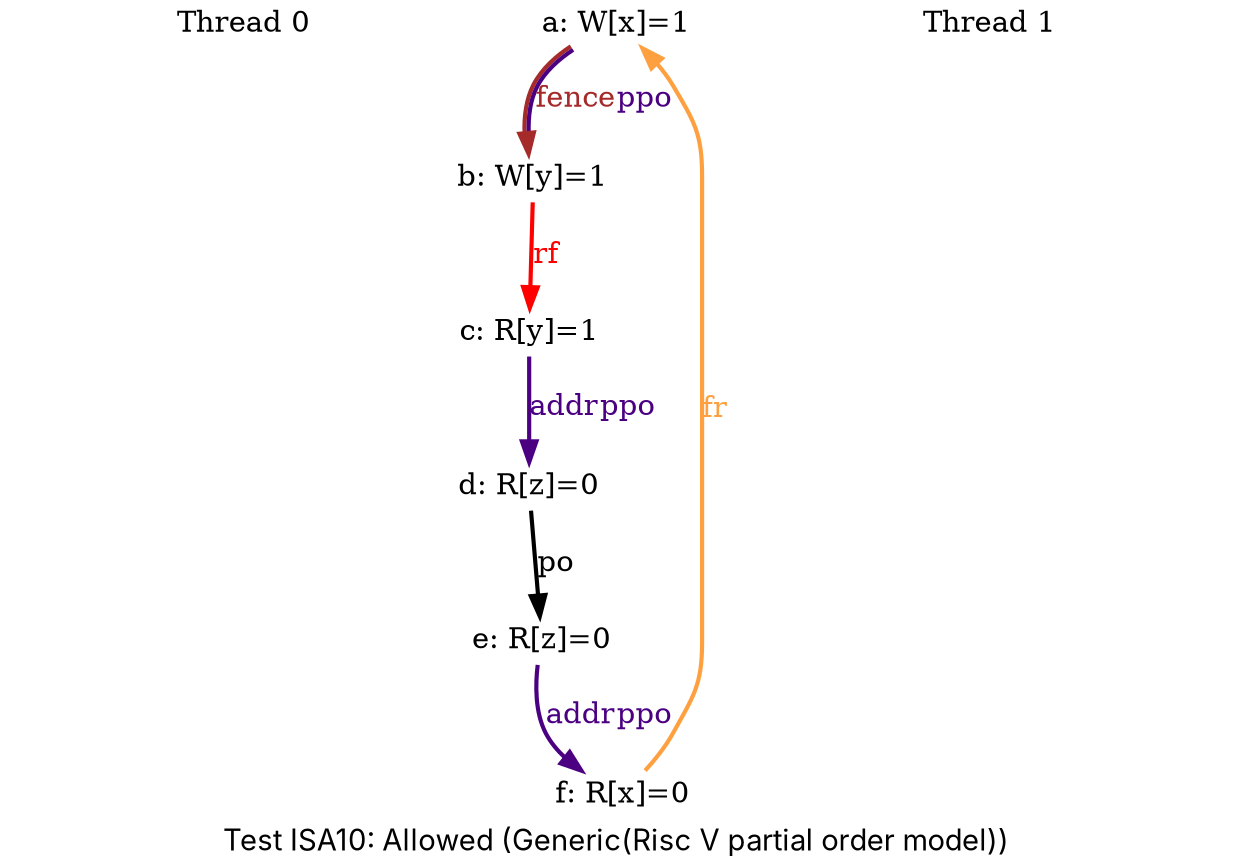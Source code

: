 digraph G {

splines=spline;
pad="0.000000";
fontname="SF Pro Display";

/* legend */
fontsize=14;
label="Test ISA10: Allowed (Generic(Risc V partial order model))";


/* the unlocked events */
proc0_label_node [shape=none, fontsize=14, label="Thread 0", pos="1.000000,4.050000!", fixedsize=true, width=3.250000, height=0.281250]
eiid0 [label="a: W[x]=1", shape="none", fontsize=14, pos="1.000000,3.375000!", fixedsize="false", height="0.194444", width="1.166667"];
eiid1 [label="b: W[y]=1", shape="none", fontsize=14, pos="1.000000,2.250000!", fixedsize="false", height="0.194444", width="1.166667"];
proc1_label_node [shape=none, fontsize=14, label="Thread 1", pos="6.000000,4.050000!", fixedsize=true, width=3.250000, height=0.281250]
eiid2 [label="c: R[y]=1", shape="none", fontsize=14, pos="6.000000,3.375000!", fixedsize="false", height="0.194444", width="1.166667"];
eiid3 [label="d: R[z]=0", shape="none", fontsize=14, pos="6.000000,2.250000!", fixedsize="false", height="0.194444", width="1.166667"];
eiid4 [label="e: R[z]=0", shape="none", fontsize=14, pos="6.000000,1.125000!", fixedsize="false", height="0.194444", width="1.166667"];
eiid5 [label="f: R[x]=0", shape="none", fontsize=14, pos="6.000000,0.000000!", fixedsize="false", height="0.194444", width="1.166667"];

/* the intra_causality_data edges */


/* the intra_causality_control edges */

/* the poi edges */
/* the rfmap edges */


/* The viewed-before edges */
eiid0 -> eiid1 [label=<<font color="brown">fence</font><font color="indigo">ppo</font>>, color="brown:indigo", fontsize=14, penwidth="2.000000", arrowsize="1.000000"];
eiid1 -> eiid2 [label=<<font color="red">rf</font>>, color="red", fontsize=14, penwidth="2.000000", arrowsize="1.000000"];
eiid2 -> eiid3 [label=<<font color="indigo">addr</font><font color="indigo">ppo</font>>, color="indigo", fontsize=14, penwidth="2.000000", arrowsize="1.000000"];
eiid3 -> eiid4 [label=<<font color="black">po</font>>, color="black", fontsize=14, penwidth="2.000000", arrowsize="1.000000"];
eiid4 -> eiid5 [label=<<font color="indigo">addr</font><font color="indigo">ppo</font>>, color="indigo", fontsize=14, penwidth="2.000000", arrowsize="1.000000"];
eiid5 -> eiid0 [label=<<font color="#ffa040">fr</font>>, color="#ffa040", fontsize=14, penwidth="2.000000", arrowsize="1.000000"];
}
